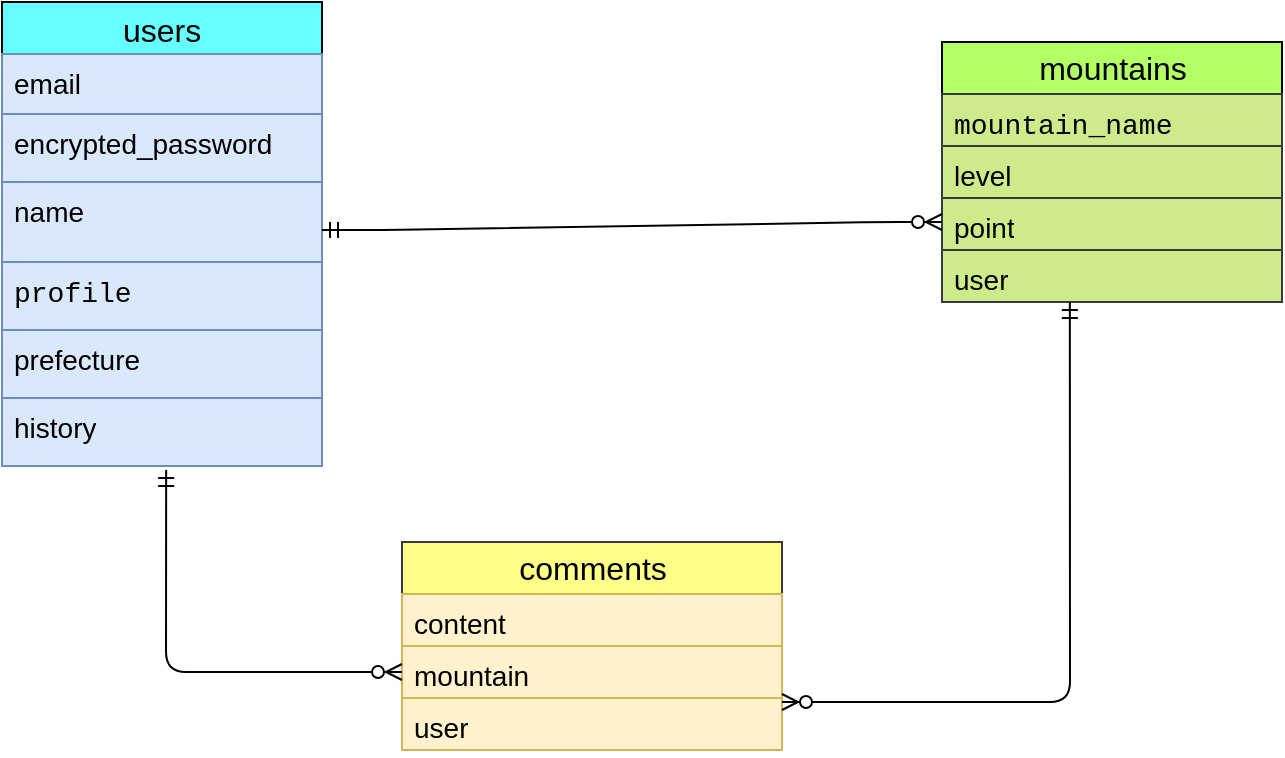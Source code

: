 <mxfile version="21.6.1" type="github">
  <diagram id="cKDSw99Oe8og72lqF9et" name="ページ1">
    <mxGraphModel dx="880" dy="484" grid="1" gridSize="10" guides="1" tooltips="1" connect="1" arrows="1" fold="1" page="1" pageScale="1" pageWidth="827" pageHeight="1169" math="0" shadow="0">
      <root>
        <mxCell id="0" />
        <mxCell id="1" parent="0" />
        <mxCell id="15" value="&lt;font style=&quot;font-size: 16px;&quot; color=&quot;#000000&quot;&gt;comments&lt;/font&gt;" style="swimlane;fontStyle=0;childLayout=stackLayout;horizontal=1;startSize=26;fillColor=#ffff88;horizontalStack=0;resizeParent=1;resizeParentMax=0;resizeLast=0;collapsible=1;marginBottom=0;html=1;strokeColor=#36393d;" parent="1" vertex="1">
          <mxGeometry x="300" y="320" width="190" height="104" as="geometry" />
        </mxCell>
        <mxCell id="16" value="&lt;font style=&quot;font-size: 14px;&quot;&gt;content&lt;/font&gt;" style="text;strokeColor=#d6b656;fillColor=#fff2cc;align=left;verticalAlign=top;spacingLeft=4;spacingRight=4;overflow=hidden;rotatable=0;points=[[0,0.5],[1,0.5]];portConstraint=eastwest;whiteSpace=wrap;html=1;labelBackgroundColor=none;" parent="15" vertex="1">
          <mxGeometry y="26" width="190" height="26" as="geometry" />
        </mxCell>
        <mxCell id="17" value="&lt;font style=&quot;font-size: 14px;&quot;&gt;mountain&lt;/font&gt;" style="text;align=left;verticalAlign=top;spacingLeft=4;spacingRight=4;overflow=hidden;rotatable=0;points=[[0,0.5],[1,0.5]];portConstraint=eastwest;whiteSpace=wrap;html=1;fillColor=#fff2cc;strokeColor=#d6b656;" parent="15" vertex="1">
          <mxGeometry y="52" width="190" height="26" as="geometry" />
        </mxCell>
        <mxCell id="18" value="&lt;font style=&quot;font-size: 14px;&quot;&gt;user&lt;/font&gt;" style="text;align=left;verticalAlign=top;spacingLeft=4;spacingRight=4;overflow=hidden;rotatable=0;points=[[0,0.5],[1,0.5]];portConstraint=eastwest;whiteSpace=wrap;html=1;fillColor=#fff2cc;strokeColor=#d6b656;" parent="15" vertex="1">
          <mxGeometry y="78" width="190" height="26" as="geometry" />
        </mxCell>
        <mxCell id="36" value="&lt;font style=&quot;font-size: 16px;&quot; color=&quot;#000000&quot;&gt;mountains&lt;/font&gt;" style="swimlane;fontStyle=0;childLayout=stackLayout;horizontal=1;startSize=26;fillColor=#B3FF66;horizontalStack=0;resizeParent=1;resizeParentMax=0;resizeLast=0;collapsible=1;marginBottom=0;html=1;" parent="1" vertex="1">
          <mxGeometry x="570" y="70" width="170" height="104" as="geometry" />
        </mxCell>
        <mxCell id="37" value="&lt;div style=&quot;font-family: Consolas, &amp;quot;Courier New&amp;quot;, monospace; font-size: 14px; line-height: 19px;&quot;&gt;mountain_name&lt;/div&gt;" style="text;align=left;verticalAlign=top;spacingLeft=4;spacingRight=4;overflow=hidden;rotatable=0;points=[[0,0.5],[1,0.5]];portConstraint=eastwest;whiteSpace=wrap;html=1;fillColor=#cdeb8b;strokeColor=#36393d;" parent="36" vertex="1">
          <mxGeometry y="26" width="170" height="26" as="geometry" />
        </mxCell>
        <mxCell id="38" value="&lt;font style=&quot;font-size: 14px;&quot;&gt;level&lt;/font&gt;" style="text;strokeColor=#36393d;fillColor=#cdeb8b;align=left;verticalAlign=top;spacingLeft=4;spacingRight=4;overflow=hidden;rotatable=0;points=[[0,0.5],[1,0.5]];portConstraint=eastwest;whiteSpace=wrap;html=1;" parent="36" vertex="1">
          <mxGeometry y="52" width="170" height="26" as="geometry" />
        </mxCell>
        <mxCell id="39" value="&lt;font style=&quot;font-size: 14px;&quot;&gt;point&lt;/font&gt;" style="text;strokeColor=#36393d;fillColor=#cdeb8b;align=left;verticalAlign=top;spacingLeft=4;spacingRight=4;overflow=hidden;rotatable=0;points=[[0,0.5],[1,0.5]];portConstraint=eastwest;whiteSpace=wrap;html=1;" parent="36" vertex="1">
          <mxGeometry y="78" width="170" height="26" as="geometry" />
        </mxCell>
        <mxCell id="98" value="users" style="swimlane;fontStyle=0;childLayout=stackLayout;horizontal=1;startSize=26;horizontalStack=0;resizeParent=1;resizeParentMax=0;resizeLast=0;collapsible=1;marginBottom=0;align=center;fontSize=16;shadow=0;labelBackgroundColor=none;sketch=0;fillColor=#66FFFF;fontColor=#000000;movable=1;resizable=1;rotatable=1;deletable=1;editable=1;connectable=1;" parent="1" vertex="1">
          <mxGeometry x="100" y="50" width="160" height="130" as="geometry" />
        </mxCell>
        <mxCell id="99" value="email" style="text;strokeColor=#6c8ebf;fillColor=#dae8fc;spacingLeft=4;spacingRight=4;overflow=hidden;rotatable=0;points=[[0,0.5],[1,0.5]];portConstraint=eastwest;fontSize=14;shadow=0;labelBackgroundColor=none;sketch=0;" parent="98" vertex="1">
          <mxGeometry y="26" width="160" height="30" as="geometry" />
        </mxCell>
        <mxCell id="100" value="encrypted_password" style="text;strokeColor=#6c8ebf;fillColor=#dae8fc;spacingLeft=4;spacingRight=4;overflow=hidden;rotatable=0;points=[[0,0.5],[1,0.5]];portConstraint=eastwest;fontSize=14;shadow=0;labelBackgroundColor=none;sketch=0;" parent="98" vertex="1">
          <mxGeometry y="56" width="160" height="34" as="geometry" />
        </mxCell>
        <mxCell id="101" value="name" style="text;strokeColor=#6c8ebf;fillColor=#dae8fc;spacingLeft=4;spacingRight=4;overflow=hidden;rotatable=0;points=[[0,0.5],[1,0.5]];portConstraint=eastwest;fontSize=14;shadow=0;labelBackgroundColor=none;sketch=0;" parent="98" vertex="1">
          <mxGeometry y="90" width="160" height="40" as="geometry" />
        </mxCell>
        <mxCell id="138" value="&lt;font style=&quot;font-size: 14px;&quot;&gt;user&lt;/font&gt;" style="text;strokeColor=#36393d;fillColor=#cdeb8b;align=left;verticalAlign=top;spacingLeft=4;spacingRight=4;overflow=hidden;rotatable=1;points=[[0,0.5],[1,0.5]];portConstraint=eastwest;whiteSpace=wrap;html=1;movable=1;resizable=1;deletable=1;editable=1;connectable=1;" parent="1" vertex="1">
          <mxGeometry x="570" y="174" width="170" height="26" as="geometry" />
        </mxCell>
        <mxCell id="139" value="&lt;div style=&quot;font-family: Consolas, &amp;quot;Courier New&amp;quot;, monospace; font-size: 14px; line-height: 19px;&quot;&gt;profile&lt;/div&gt;" style="text;strokeColor=#6c8ebf;fillColor=#dae8fc;align=left;verticalAlign=top;spacingLeft=4;spacingRight=4;overflow=hidden;rotatable=0;points=[[0,0.5],[1,0.5]];portConstraint=eastwest;whiteSpace=wrap;html=1;" parent="1" vertex="1">
          <mxGeometry x="100" y="180" width="160" height="34" as="geometry" />
        </mxCell>
        <mxCell id="140" value="&lt;font style=&quot;font-size: 14px;&quot;&gt;prefecture&lt;/font&gt;" style="text;strokeColor=#6c8ebf;fillColor=#dae8fc;align=left;verticalAlign=top;spacingLeft=4;spacingRight=4;overflow=hidden;rotatable=0;points=[[0,0.5],[1,0.5]];portConstraint=eastwest;whiteSpace=wrap;html=1;" parent="1" vertex="1">
          <mxGeometry x="100" y="214" width="160" height="34" as="geometry" />
        </mxCell>
        <mxCell id="141" value="&lt;font style=&quot;font-size: 14px;&quot;&gt;history&lt;/font&gt;" style="text;strokeColor=#6c8ebf;fillColor=#dae8fc;align=left;verticalAlign=top;spacingLeft=4;spacingRight=4;overflow=hidden;rotatable=0;points=[[0,0.5],[1,0.5]];portConstraint=eastwest;whiteSpace=wrap;html=1;" parent="1" vertex="1">
          <mxGeometry x="100" y="248" width="160" height="34" as="geometry" />
        </mxCell>
        <mxCell id="142" value="" style="edgeStyle=entityRelationEdgeStyle;fontSize=12;html=1;endArrow=ERzeroToMany;startArrow=ERmandOne;fontColor=#000000;" parent="1" edge="1">
          <mxGeometry width="100" height="100" relative="1" as="geometry">
            <mxPoint x="260" y="164" as="sourcePoint" />
            <mxPoint x="570" y="160" as="targetPoint" />
            <Array as="points">
              <mxPoint x="530" y="150" />
            </Array>
          </mxGeometry>
        </mxCell>
        <mxCell id="143" value="" style="edgeStyle=elbowEdgeStyle;fontSize=12;html=1;endArrow=ERzeroToMany;startArrow=ERmandOne;fontColor=#000000;exitX=0.513;exitY=1.059;exitDx=0;exitDy=0;exitPerimeter=0;entryX=0;entryY=0.5;entryDx=0;entryDy=0;" parent="1" source="141" target="17" edge="1">
          <mxGeometry width="100" height="100" relative="1" as="geometry">
            <mxPoint x="160" y="310" as="sourcePoint" />
            <mxPoint x="290" y="400" as="targetPoint" />
            <Array as="points">
              <mxPoint x="182" y="360" />
            </Array>
          </mxGeometry>
        </mxCell>
        <mxCell id="144" value="" style="edgeStyle=elbowEdgeStyle;fontSize=12;html=1;endArrow=ERzeroToMany;startArrow=ERmandOne;fontColor=#000000;exitX=0.376;exitY=1;exitDx=0;exitDy=0;exitPerimeter=0;" parent="1" source="138" edge="1">
          <mxGeometry width="100" height="100" relative="1" as="geometry">
            <mxPoint x="630" y="240" as="sourcePoint" />
            <mxPoint x="490" y="400" as="targetPoint" />
            <Array as="points">
              <mxPoint x="634" y="390" />
              <mxPoint x="640" y="370" />
            </Array>
          </mxGeometry>
        </mxCell>
      </root>
    </mxGraphModel>
  </diagram>
</mxfile>
